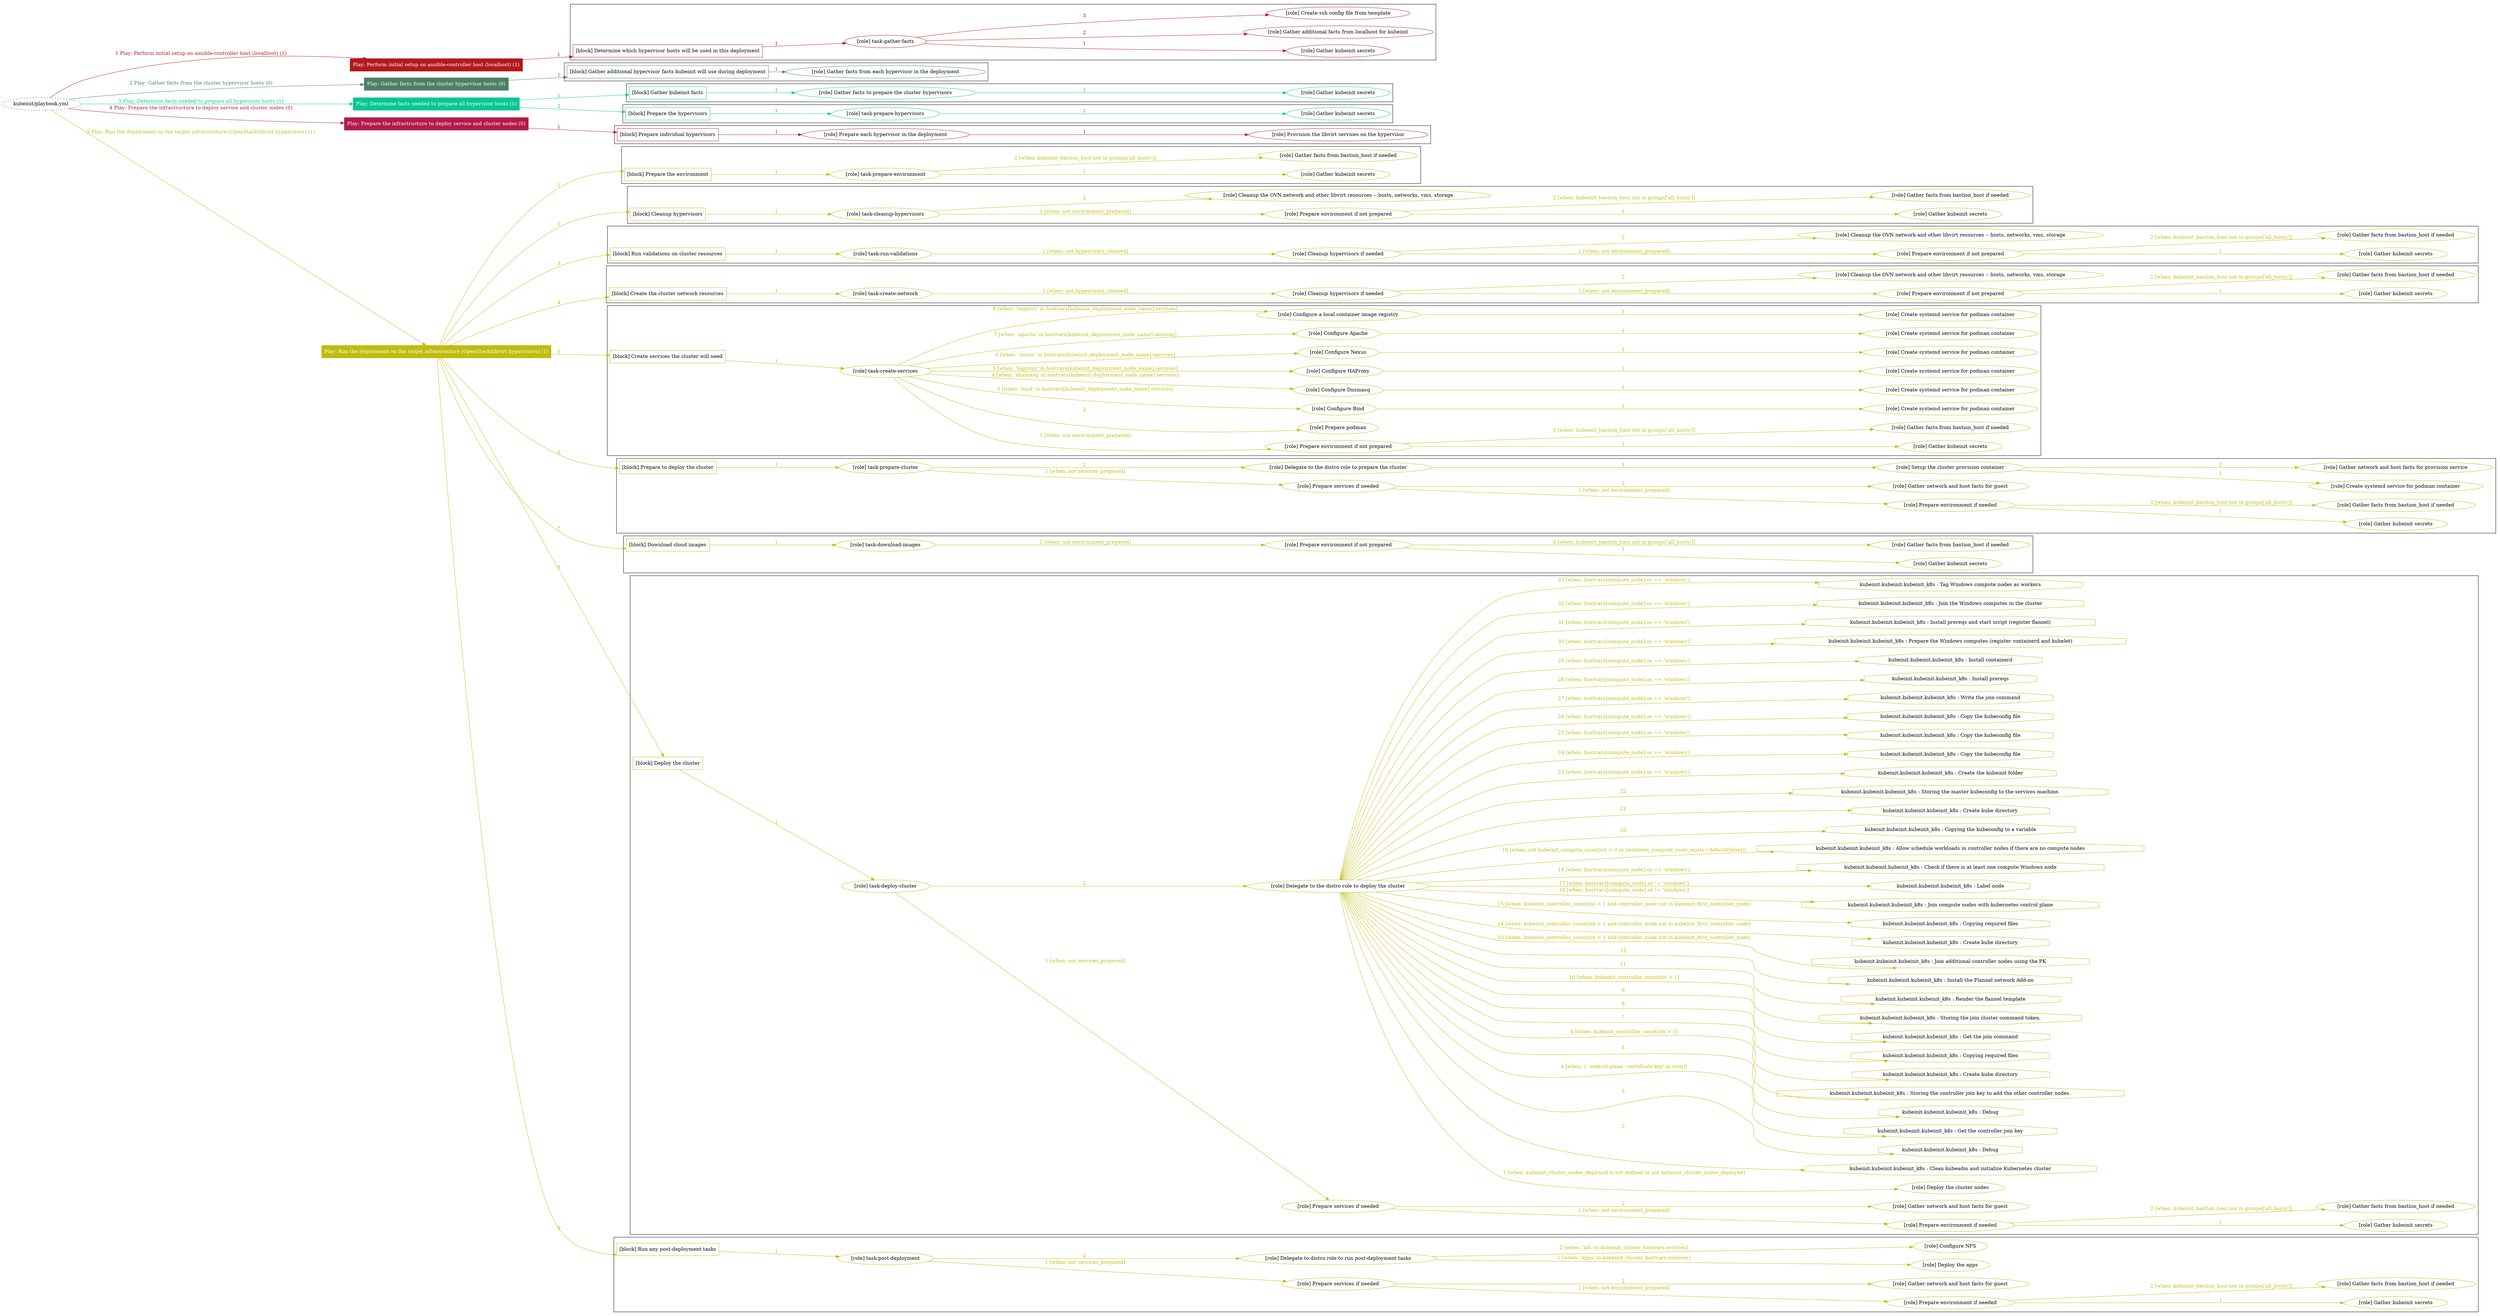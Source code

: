 digraph {
	graph [concentrate=true ordering=in rankdir=LR ratio=fill]
	edge [esep=5 sep=10]
	"kubeinit/playbook.yml" [URL="/home/runner/work/kubeinit/kubeinit/kubeinit/playbook.yml" id=playbook_e70f507c style=dotted]
	"kubeinit/playbook.yml" -> play_82a55208 [label="1 Play: Perform initial setup on ansible-controller host (localhost) (1)" color="#b4181a" fontcolor="#b4181a" id=edge_play_82a55208 labeltooltip="1 Play: Perform initial setup on ansible-controller host (localhost) (1)" tooltip="1 Play: Perform initial setup on ansible-controller host (localhost) (1)"]
	subgraph "Play: Perform initial setup on ansible-controller host (localhost) (1)" {
		play_82a55208 [label="Play: Perform initial setup on ansible-controller host (localhost) (1)" URL="/home/runner/work/kubeinit/kubeinit/kubeinit/playbook.yml" color="#b4181a" fontcolor="#ffffff" id=play_82a55208 shape=box style=filled tooltip=localhost]
		play_82a55208 -> block_6070e28f [label=1 color="#b4181a" fontcolor="#b4181a" id=edge_block_6070e28f labeltooltip=1 tooltip=1]
		subgraph cluster_block_6070e28f {
			block_6070e28f [label="[block] Determine which hypervisor hosts will be used in this deployment" URL="/home/runner/work/kubeinit/kubeinit/kubeinit/playbook.yml" color="#b4181a" id=block_6070e28f labeltooltip="Determine which hypervisor hosts will be used in this deployment" shape=box tooltip="Determine which hypervisor hosts will be used in this deployment"]
			block_6070e28f -> role_2202727a [label="1 " color="#b4181a" fontcolor="#b4181a" id=edge_role_2202727a labeltooltip="1 " tooltip="1 "]
			subgraph "task-gather-facts" {
				role_2202727a [label="[role] task-gather-facts" URL="/home/runner/work/kubeinit/kubeinit/kubeinit/playbook.yml" color="#b4181a" id=role_2202727a tooltip="task-gather-facts"]
				role_2202727a -> role_48b2e55e [label="1 " color="#b4181a" fontcolor="#b4181a" id=edge_role_48b2e55e labeltooltip="1 " tooltip="1 "]
				subgraph "Gather kubeinit secrets" {
					role_48b2e55e [label="[role] Gather kubeinit secrets" URL="/home/runner/.ansible/collections/ansible_collections/kubeinit/kubeinit/roles/kubeinit_prepare/tasks/build_hypervisors_group.yml" color="#b4181a" id=role_48b2e55e tooltip="Gather kubeinit secrets"]
				}
				role_2202727a -> role_a82ebf07 [label="2 " color="#b4181a" fontcolor="#b4181a" id=edge_role_a82ebf07 labeltooltip="2 " tooltip="2 "]
				subgraph "Gather additional facts from localhost for kubeinit" {
					role_a82ebf07 [label="[role] Gather additional facts from localhost for kubeinit" URL="/home/runner/.ansible/collections/ansible_collections/kubeinit/kubeinit/roles/kubeinit_prepare/tasks/build_hypervisors_group.yml" color="#b4181a" id=role_a82ebf07 tooltip="Gather additional facts from localhost for kubeinit"]
				}
				role_2202727a -> role_c729e621 [label="3 " color="#b4181a" fontcolor="#b4181a" id=edge_role_c729e621 labeltooltip="3 " tooltip="3 "]
				subgraph "Create ssh config file from template" {
					role_c729e621 [label="[role] Create ssh config file from template" URL="/home/runner/.ansible/collections/ansible_collections/kubeinit/kubeinit/roles/kubeinit_prepare/tasks/build_hypervisors_group.yml" color="#b4181a" id=role_c729e621 tooltip="Create ssh config file from template"]
				}
			}
		}
	}
	"kubeinit/playbook.yml" -> play_4e08ac80 [label="2 Play: Gather facts from the cluster hypervisor hosts (0)" color="#4c8062" fontcolor="#4c8062" id=edge_play_4e08ac80 labeltooltip="2 Play: Gather facts from the cluster hypervisor hosts (0)" tooltip="2 Play: Gather facts from the cluster hypervisor hosts (0)"]
	subgraph "Play: Gather facts from the cluster hypervisor hosts (0)" {
		play_4e08ac80 [label="Play: Gather facts from the cluster hypervisor hosts (0)" URL="/home/runner/work/kubeinit/kubeinit/kubeinit/playbook.yml" color="#4c8062" fontcolor="#ffffff" id=play_4e08ac80 shape=box style=filled tooltip="Play: Gather facts from the cluster hypervisor hosts (0)"]
		play_4e08ac80 -> block_bf486eaf [label=1 color="#4c8062" fontcolor="#4c8062" id=edge_block_bf486eaf labeltooltip=1 tooltip=1]
		subgraph cluster_block_bf486eaf {
			block_bf486eaf [label="[block] Gather additional hypervisor facts kubeinit will use during deployment" URL="/home/runner/work/kubeinit/kubeinit/kubeinit/playbook.yml" color="#4c8062" id=block_bf486eaf labeltooltip="Gather additional hypervisor facts kubeinit will use during deployment" shape=box tooltip="Gather additional hypervisor facts kubeinit will use during deployment"]
			block_bf486eaf -> role_f05c4b39 [label="1 " color="#4c8062" fontcolor="#4c8062" id=edge_role_f05c4b39 labeltooltip="1 " tooltip="1 "]
			subgraph "Gather facts from each hypervisor in the deployment" {
				role_f05c4b39 [label="[role] Gather facts from each hypervisor in the deployment" URL="/home/runner/work/kubeinit/kubeinit/kubeinit/playbook.yml" color="#4c8062" id=role_f05c4b39 tooltip="Gather facts from each hypervisor in the deployment"]
			}
		}
	}
	"kubeinit/playbook.yml" -> play_04ea01e1 [label="3 Play: Determine facts needed to prepare all hypervisor hosts (1)" color="#05c796" fontcolor="#05c796" id=edge_play_04ea01e1 labeltooltip="3 Play: Determine facts needed to prepare all hypervisor hosts (1)" tooltip="3 Play: Determine facts needed to prepare all hypervisor hosts (1)"]
	subgraph "Play: Determine facts needed to prepare all hypervisor hosts (1)" {
		play_04ea01e1 [label="Play: Determine facts needed to prepare all hypervisor hosts (1)" URL="/home/runner/work/kubeinit/kubeinit/kubeinit/playbook.yml" color="#05c796" fontcolor="#ffffff" id=play_04ea01e1 shape=box style=filled tooltip=localhost]
		play_04ea01e1 -> block_874db298 [label=1 color="#05c796" fontcolor="#05c796" id=edge_block_874db298 labeltooltip=1 tooltip=1]
		subgraph cluster_block_874db298 {
			block_874db298 [label="[block] Gather kubeinit facts" URL="/home/runner/work/kubeinit/kubeinit/kubeinit/playbook.yml" color="#05c796" id=block_874db298 labeltooltip="Gather kubeinit facts" shape=box tooltip="Gather kubeinit facts"]
			block_874db298 -> role_4e4560a9 [label="1 " color="#05c796" fontcolor="#05c796" id=edge_role_4e4560a9 labeltooltip="1 " tooltip="1 "]
			subgraph "Gather facts to prepare the cluster hypervisors" {
				role_4e4560a9 [label="[role] Gather facts to prepare the cluster hypervisors" URL="/home/runner/work/kubeinit/kubeinit/kubeinit/playbook.yml" color="#05c796" id=role_4e4560a9 tooltip="Gather facts to prepare the cluster hypervisors"]
				role_4e4560a9 -> role_f7e92d95 [label="1 " color="#05c796" fontcolor="#05c796" id=edge_role_f7e92d95 labeltooltip="1 " tooltip="1 "]
				subgraph "Gather kubeinit secrets" {
					role_f7e92d95 [label="[role] Gather kubeinit secrets" URL="/home/runner/.ansible/collections/ansible_collections/kubeinit/kubeinit/roles/kubeinit_prepare/tasks/gather_kubeinit_facts.yml" color="#05c796" id=role_f7e92d95 tooltip="Gather kubeinit secrets"]
				}
			}
		}
		play_04ea01e1 -> block_fc4251b6 [label=2 color="#05c796" fontcolor="#05c796" id=edge_block_fc4251b6 labeltooltip=2 tooltip=2]
		subgraph cluster_block_fc4251b6 {
			block_fc4251b6 [label="[block] Prepare the hypervisors" URL="/home/runner/work/kubeinit/kubeinit/kubeinit/playbook.yml" color="#05c796" id=block_fc4251b6 labeltooltip="Prepare the hypervisors" shape=box tooltip="Prepare the hypervisors"]
			block_fc4251b6 -> role_8a99b635 [label="1 " color="#05c796" fontcolor="#05c796" id=edge_role_8a99b635 labeltooltip="1 " tooltip="1 "]
			subgraph "task-prepare-hypervisors" {
				role_8a99b635 [label="[role] task-prepare-hypervisors" URL="/home/runner/work/kubeinit/kubeinit/kubeinit/playbook.yml" color="#05c796" id=role_8a99b635 tooltip="task-prepare-hypervisors"]
				role_8a99b635 -> role_f1f04517 [label="1 " color="#05c796" fontcolor="#05c796" id=edge_role_f1f04517 labeltooltip="1 " tooltip="1 "]
				subgraph "Gather kubeinit secrets" {
					role_f1f04517 [label="[role] Gather kubeinit secrets" URL="/home/runner/.ansible/collections/ansible_collections/kubeinit/kubeinit/roles/kubeinit_prepare/tasks/gather_kubeinit_facts.yml" color="#05c796" id=role_f1f04517 tooltip="Gather kubeinit secrets"]
				}
			}
		}
	}
	"kubeinit/playbook.yml" -> play_d036083f [label="4 Play: Prepare the infrastructure to deploy service and cluster nodes (0)" color="#b31947" fontcolor="#b31947" id=edge_play_d036083f labeltooltip="4 Play: Prepare the infrastructure to deploy service and cluster nodes (0)" tooltip="4 Play: Prepare the infrastructure to deploy service and cluster nodes (0)"]
	subgraph "Play: Prepare the infrastructure to deploy service and cluster nodes (0)" {
		play_d036083f [label="Play: Prepare the infrastructure to deploy service and cluster nodes (0)" URL="/home/runner/work/kubeinit/kubeinit/kubeinit/playbook.yml" color="#b31947" fontcolor="#ffffff" id=play_d036083f shape=box style=filled tooltip="Play: Prepare the infrastructure to deploy service and cluster nodes (0)"]
		play_d036083f -> block_92b97828 [label=1 color="#b31947" fontcolor="#b31947" id=edge_block_92b97828 labeltooltip=1 tooltip=1]
		subgraph cluster_block_92b97828 {
			block_92b97828 [label="[block] Prepare individual hypervisors" URL="/home/runner/work/kubeinit/kubeinit/kubeinit/playbook.yml" color="#b31947" id=block_92b97828 labeltooltip="Prepare individual hypervisors" shape=box tooltip="Prepare individual hypervisors"]
			block_92b97828 -> role_6e2f3e31 [label="1 " color="#b31947" fontcolor="#b31947" id=edge_role_6e2f3e31 labeltooltip="1 " tooltip="1 "]
			subgraph "Prepare each hypervisor in the deployment" {
				role_6e2f3e31 [label="[role] Prepare each hypervisor in the deployment" URL="/home/runner/work/kubeinit/kubeinit/kubeinit/playbook.yml" color="#b31947" id=role_6e2f3e31 tooltip="Prepare each hypervisor in the deployment"]
				role_6e2f3e31 -> role_043c4ce5 [label="1 " color="#b31947" fontcolor="#b31947" id=edge_role_043c4ce5 labeltooltip="1 " tooltip="1 "]
				subgraph "Provision the libvirt services on the hypervisor" {
					role_043c4ce5 [label="[role] Provision the libvirt services on the hypervisor" URL="/home/runner/.ansible/collections/ansible_collections/kubeinit/kubeinit/roles/kubeinit_prepare/tasks/prepare_hypervisor.yml" color="#b31947" id=role_043c4ce5 tooltip="Provision the libvirt services on the hypervisor"]
				}
			}
		}
	}
	"kubeinit/playbook.yml" -> play_eda7fc48 [label="5 Play: Run the deployment on the target infrastructure (OpenStack/libvirt hypervisors) (1)" color="#c1bb0b" fontcolor="#c1bb0b" id=edge_play_eda7fc48 labeltooltip="5 Play: Run the deployment on the target infrastructure (OpenStack/libvirt hypervisors) (1)" tooltip="5 Play: Run the deployment on the target infrastructure (OpenStack/libvirt hypervisors) (1)"]
	subgraph "Play: Run the deployment on the target infrastructure (OpenStack/libvirt hypervisors) (1)" {
		play_eda7fc48 [label="Play: Run the deployment on the target infrastructure (OpenStack/libvirt hypervisors) (1)" URL="/home/runner/work/kubeinit/kubeinit/kubeinit/playbook.yml" color="#c1bb0b" fontcolor="#ffffff" id=play_eda7fc48 shape=box style=filled tooltip=localhost]
		play_eda7fc48 -> block_73dedbcf [label=1 color="#c1bb0b" fontcolor="#c1bb0b" id=edge_block_73dedbcf labeltooltip=1 tooltip=1]
		subgraph cluster_block_73dedbcf {
			block_73dedbcf [label="[block] Prepare the environment" URL="/home/runner/work/kubeinit/kubeinit/kubeinit/playbook.yml" color="#c1bb0b" id=block_73dedbcf labeltooltip="Prepare the environment" shape=box tooltip="Prepare the environment"]
			block_73dedbcf -> role_7b559e19 [label="1 " color="#c1bb0b" fontcolor="#c1bb0b" id=edge_role_7b559e19 labeltooltip="1 " tooltip="1 "]
			subgraph "task-prepare-environment" {
				role_7b559e19 [label="[role] task-prepare-environment" URL="/home/runner/work/kubeinit/kubeinit/kubeinit/playbook.yml" color="#c1bb0b" id=role_7b559e19 tooltip="task-prepare-environment"]
				role_7b559e19 -> role_20e2638d [label="1 " color="#c1bb0b" fontcolor="#c1bb0b" id=edge_role_20e2638d labeltooltip="1 " tooltip="1 "]
				subgraph "Gather kubeinit secrets" {
					role_20e2638d [label="[role] Gather kubeinit secrets" URL="/home/runner/.ansible/collections/ansible_collections/kubeinit/kubeinit/roles/kubeinit_prepare/tasks/gather_kubeinit_facts.yml" color="#c1bb0b" id=role_20e2638d tooltip="Gather kubeinit secrets"]
				}
				role_7b559e19 -> role_c775df5e [label="2 [when: kubeinit_bastion_host not in groups['all_hosts']]" color="#c1bb0b" fontcolor="#c1bb0b" id=edge_role_c775df5e labeltooltip="2 [when: kubeinit_bastion_host not in groups['all_hosts']]" tooltip="2 [when: kubeinit_bastion_host not in groups['all_hosts']]"]
				subgraph "Gather facts from bastion_host if needed" {
					role_c775df5e [label="[role] Gather facts from bastion_host if needed" URL="/home/runner/.ansible/collections/ansible_collections/kubeinit/kubeinit/roles/kubeinit_prepare/tasks/main.yml" color="#c1bb0b" id=role_c775df5e tooltip="Gather facts from bastion_host if needed"]
				}
			}
		}
		play_eda7fc48 -> block_a972ccea [label=2 color="#c1bb0b" fontcolor="#c1bb0b" id=edge_block_a972ccea labeltooltip=2 tooltip=2]
		subgraph cluster_block_a972ccea {
			block_a972ccea [label="[block] Cleanup hypervisors" URL="/home/runner/work/kubeinit/kubeinit/kubeinit/playbook.yml" color="#c1bb0b" id=block_a972ccea labeltooltip="Cleanup hypervisors" shape=box tooltip="Cleanup hypervisors"]
			block_a972ccea -> role_49cc8e29 [label="1 " color="#c1bb0b" fontcolor="#c1bb0b" id=edge_role_49cc8e29 labeltooltip="1 " tooltip="1 "]
			subgraph "task-cleanup-hypervisors" {
				role_49cc8e29 [label="[role] task-cleanup-hypervisors" URL="/home/runner/work/kubeinit/kubeinit/kubeinit/playbook.yml" color="#c1bb0b" id=role_49cc8e29 tooltip="task-cleanup-hypervisors"]
				role_49cc8e29 -> role_a7e7de3b [label="1 [when: not environment_prepared]" color="#c1bb0b" fontcolor="#c1bb0b" id=edge_role_a7e7de3b labeltooltip="1 [when: not environment_prepared]" tooltip="1 [when: not environment_prepared]"]
				subgraph "Prepare environment if not prepared" {
					role_a7e7de3b [label="[role] Prepare environment if not prepared" URL="/home/runner/.ansible/collections/ansible_collections/kubeinit/kubeinit/roles/kubeinit_libvirt/tasks/cleanup_hypervisors.yml" color="#c1bb0b" id=role_a7e7de3b tooltip="Prepare environment if not prepared"]
					role_a7e7de3b -> role_78658eac [label="1 " color="#c1bb0b" fontcolor="#c1bb0b" id=edge_role_78658eac labeltooltip="1 " tooltip="1 "]
					subgraph "Gather kubeinit secrets" {
						role_78658eac [label="[role] Gather kubeinit secrets" URL="/home/runner/.ansible/collections/ansible_collections/kubeinit/kubeinit/roles/kubeinit_prepare/tasks/gather_kubeinit_facts.yml" color="#c1bb0b" id=role_78658eac tooltip="Gather kubeinit secrets"]
					}
					role_a7e7de3b -> role_923563f1 [label="2 [when: kubeinit_bastion_host not in groups['all_hosts']]" color="#c1bb0b" fontcolor="#c1bb0b" id=edge_role_923563f1 labeltooltip="2 [when: kubeinit_bastion_host not in groups['all_hosts']]" tooltip="2 [when: kubeinit_bastion_host not in groups['all_hosts']]"]
					subgraph "Gather facts from bastion_host if needed" {
						role_923563f1 [label="[role] Gather facts from bastion_host if needed" URL="/home/runner/.ansible/collections/ansible_collections/kubeinit/kubeinit/roles/kubeinit_prepare/tasks/main.yml" color="#c1bb0b" id=role_923563f1 tooltip="Gather facts from bastion_host if needed"]
					}
				}
				role_49cc8e29 -> role_8255d9a6 [label="2 " color="#c1bb0b" fontcolor="#c1bb0b" id=edge_role_8255d9a6 labeltooltip="2 " tooltip="2 "]
				subgraph "Cleanup the OVN network and other libvirt resources -- hosts, networks, vms, storage" {
					role_8255d9a6 [label="[role] Cleanup the OVN network and other libvirt resources -- hosts, networks, vms, storage" URL="/home/runner/.ansible/collections/ansible_collections/kubeinit/kubeinit/roles/kubeinit_libvirt/tasks/cleanup_hypervisors.yml" color="#c1bb0b" id=role_8255d9a6 tooltip="Cleanup the OVN network and other libvirt resources -- hosts, networks, vms, storage"]
				}
			}
		}
		play_eda7fc48 -> block_4cac79d4 [label=3 color="#c1bb0b" fontcolor="#c1bb0b" id=edge_block_4cac79d4 labeltooltip=3 tooltip=3]
		subgraph cluster_block_4cac79d4 {
			block_4cac79d4 [label="[block] Run validations on cluster resources" URL="/home/runner/work/kubeinit/kubeinit/kubeinit/playbook.yml" color="#c1bb0b" id=block_4cac79d4 labeltooltip="Run validations on cluster resources" shape=box tooltip="Run validations on cluster resources"]
			block_4cac79d4 -> role_10fcc8ba [label="1 " color="#c1bb0b" fontcolor="#c1bb0b" id=edge_role_10fcc8ba labeltooltip="1 " tooltip="1 "]
			subgraph "task-run-validations" {
				role_10fcc8ba [label="[role] task-run-validations" URL="/home/runner/work/kubeinit/kubeinit/kubeinit/playbook.yml" color="#c1bb0b" id=role_10fcc8ba tooltip="task-run-validations"]
				role_10fcc8ba -> role_e3541ac4 [label="1 [when: not hypervisors_cleaned]" color="#c1bb0b" fontcolor="#c1bb0b" id=edge_role_e3541ac4 labeltooltip="1 [when: not hypervisors_cleaned]" tooltip="1 [when: not hypervisors_cleaned]"]
				subgraph "Cleanup hypervisors if needed" {
					role_e3541ac4 [label="[role] Cleanup hypervisors if needed" URL="/home/runner/.ansible/collections/ansible_collections/kubeinit/kubeinit/roles/kubeinit_validations/tasks/main.yml" color="#c1bb0b" id=role_e3541ac4 tooltip="Cleanup hypervisors if needed"]
					role_e3541ac4 -> role_833be8ca [label="1 [when: not environment_prepared]" color="#c1bb0b" fontcolor="#c1bb0b" id=edge_role_833be8ca labeltooltip="1 [when: not environment_prepared]" tooltip="1 [when: not environment_prepared]"]
					subgraph "Prepare environment if not prepared" {
						role_833be8ca [label="[role] Prepare environment if not prepared" URL="/home/runner/.ansible/collections/ansible_collections/kubeinit/kubeinit/roles/kubeinit_libvirt/tasks/cleanup_hypervisors.yml" color="#c1bb0b" id=role_833be8ca tooltip="Prepare environment if not prepared"]
						role_833be8ca -> role_2c8d4b97 [label="1 " color="#c1bb0b" fontcolor="#c1bb0b" id=edge_role_2c8d4b97 labeltooltip="1 " tooltip="1 "]
						subgraph "Gather kubeinit secrets" {
							role_2c8d4b97 [label="[role] Gather kubeinit secrets" URL="/home/runner/.ansible/collections/ansible_collections/kubeinit/kubeinit/roles/kubeinit_prepare/tasks/gather_kubeinit_facts.yml" color="#c1bb0b" id=role_2c8d4b97 tooltip="Gather kubeinit secrets"]
						}
						role_833be8ca -> role_721fe8f4 [label="2 [when: kubeinit_bastion_host not in groups['all_hosts']]" color="#c1bb0b" fontcolor="#c1bb0b" id=edge_role_721fe8f4 labeltooltip="2 [when: kubeinit_bastion_host not in groups['all_hosts']]" tooltip="2 [when: kubeinit_bastion_host not in groups['all_hosts']]"]
						subgraph "Gather facts from bastion_host if needed" {
							role_721fe8f4 [label="[role] Gather facts from bastion_host if needed" URL="/home/runner/.ansible/collections/ansible_collections/kubeinit/kubeinit/roles/kubeinit_prepare/tasks/main.yml" color="#c1bb0b" id=role_721fe8f4 tooltip="Gather facts from bastion_host if needed"]
						}
					}
					role_e3541ac4 -> role_aa041589 [label="2 " color="#c1bb0b" fontcolor="#c1bb0b" id=edge_role_aa041589 labeltooltip="2 " tooltip="2 "]
					subgraph "Cleanup the OVN network and other libvirt resources -- hosts, networks, vms, storage" {
						role_aa041589 [label="[role] Cleanup the OVN network and other libvirt resources -- hosts, networks, vms, storage" URL="/home/runner/.ansible/collections/ansible_collections/kubeinit/kubeinit/roles/kubeinit_libvirt/tasks/cleanup_hypervisors.yml" color="#c1bb0b" id=role_aa041589 tooltip="Cleanup the OVN network and other libvirt resources -- hosts, networks, vms, storage"]
					}
				}
			}
		}
		play_eda7fc48 -> block_76dced9e [label=4 color="#c1bb0b" fontcolor="#c1bb0b" id=edge_block_76dced9e labeltooltip=4 tooltip=4]
		subgraph cluster_block_76dced9e {
			block_76dced9e [label="[block] Create the cluster network resources" URL="/home/runner/work/kubeinit/kubeinit/kubeinit/playbook.yml" color="#c1bb0b" id=block_76dced9e labeltooltip="Create the cluster network resources" shape=box tooltip="Create the cluster network resources"]
			block_76dced9e -> role_578dfa44 [label="1 " color="#c1bb0b" fontcolor="#c1bb0b" id=edge_role_578dfa44 labeltooltip="1 " tooltip="1 "]
			subgraph "task-create-network" {
				role_578dfa44 [label="[role] task-create-network" URL="/home/runner/work/kubeinit/kubeinit/kubeinit/playbook.yml" color="#c1bb0b" id=role_578dfa44 tooltip="task-create-network"]
				role_578dfa44 -> role_3bf2d0b3 [label="1 [when: not hypervisors_cleaned]" color="#c1bb0b" fontcolor="#c1bb0b" id=edge_role_3bf2d0b3 labeltooltip="1 [when: not hypervisors_cleaned]" tooltip="1 [when: not hypervisors_cleaned]"]
				subgraph "Cleanup hypervisors if needed" {
					role_3bf2d0b3 [label="[role] Cleanup hypervisors if needed" URL="/home/runner/.ansible/collections/ansible_collections/kubeinit/kubeinit/roles/kubeinit_libvirt/tasks/create_network.yml" color="#c1bb0b" id=role_3bf2d0b3 tooltip="Cleanup hypervisors if needed"]
					role_3bf2d0b3 -> role_f5b359d0 [label="1 [when: not environment_prepared]" color="#c1bb0b" fontcolor="#c1bb0b" id=edge_role_f5b359d0 labeltooltip="1 [when: not environment_prepared]" tooltip="1 [when: not environment_prepared]"]
					subgraph "Prepare environment if not prepared" {
						role_f5b359d0 [label="[role] Prepare environment if not prepared" URL="/home/runner/.ansible/collections/ansible_collections/kubeinit/kubeinit/roles/kubeinit_libvirt/tasks/cleanup_hypervisors.yml" color="#c1bb0b" id=role_f5b359d0 tooltip="Prepare environment if not prepared"]
						role_f5b359d0 -> role_5522f5b8 [label="1 " color="#c1bb0b" fontcolor="#c1bb0b" id=edge_role_5522f5b8 labeltooltip="1 " tooltip="1 "]
						subgraph "Gather kubeinit secrets" {
							role_5522f5b8 [label="[role] Gather kubeinit secrets" URL="/home/runner/.ansible/collections/ansible_collections/kubeinit/kubeinit/roles/kubeinit_prepare/tasks/gather_kubeinit_facts.yml" color="#c1bb0b" id=role_5522f5b8 tooltip="Gather kubeinit secrets"]
						}
						role_f5b359d0 -> role_a178d9d4 [label="2 [when: kubeinit_bastion_host not in groups['all_hosts']]" color="#c1bb0b" fontcolor="#c1bb0b" id=edge_role_a178d9d4 labeltooltip="2 [when: kubeinit_bastion_host not in groups['all_hosts']]" tooltip="2 [when: kubeinit_bastion_host not in groups['all_hosts']]"]
						subgraph "Gather facts from bastion_host if needed" {
							role_a178d9d4 [label="[role] Gather facts from bastion_host if needed" URL="/home/runner/.ansible/collections/ansible_collections/kubeinit/kubeinit/roles/kubeinit_prepare/tasks/main.yml" color="#c1bb0b" id=role_a178d9d4 tooltip="Gather facts from bastion_host if needed"]
						}
					}
					role_3bf2d0b3 -> role_de5f9a3a [label="2 " color="#c1bb0b" fontcolor="#c1bb0b" id=edge_role_de5f9a3a labeltooltip="2 " tooltip="2 "]
					subgraph "Cleanup the OVN network and other libvirt resources -- hosts, networks, vms, storage" {
						role_de5f9a3a [label="[role] Cleanup the OVN network and other libvirt resources -- hosts, networks, vms, storage" URL="/home/runner/.ansible/collections/ansible_collections/kubeinit/kubeinit/roles/kubeinit_libvirt/tasks/cleanup_hypervisors.yml" color="#c1bb0b" id=role_de5f9a3a tooltip="Cleanup the OVN network and other libvirt resources -- hosts, networks, vms, storage"]
					}
				}
			}
		}
		play_eda7fc48 -> block_2289aaf9 [label=5 color="#c1bb0b" fontcolor="#c1bb0b" id=edge_block_2289aaf9 labeltooltip=5 tooltip=5]
		subgraph cluster_block_2289aaf9 {
			block_2289aaf9 [label="[block] Create services the cluster will need" URL="/home/runner/work/kubeinit/kubeinit/kubeinit/playbook.yml" color="#c1bb0b" id=block_2289aaf9 labeltooltip="Create services the cluster will need" shape=box tooltip="Create services the cluster will need"]
			block_2289aaf9 -> role_0dc4fe1b [label="1 " color="#c1bb0b" fontcolor="#c1bb0b" id=edge_role_0dc4fe1b labeltooltip="1 " tooltip="1 "]
			subgraph "task-create-services" {
				role_0dc4fe1b [label="[role] task-create-services" URL="/home/runner/work/kubeinit/kubeinit/kubeinit/playbook.yml" color="#c1bb0b" id=role_0dc4fe1b tooltip="task-create-services"]
				role_0dc4fe1b -> role_2d55d070 [label="1 [when: not environment_prepared]" color="#c1bb0b" fontcolor="#c1bb0b" id=edge_role_2d55d070 labeltooltip="1 [when: not environment_prepared]" tooltip="1 [when: not environment_prepared]"]
				subgraph "Prepare environment if not prepared" {
					role_2d55d070 [label="[role] Prepare environment if not prepared" URL="/home/runner/.ansible/collections/ansible_collections/kubeinit/kubeinit/roles/kubeinit_services/tasks/main.yml" color="#c1bb0b" id=role_2d55d070 tooltip="Prepare environment if not prepared"]
					role_2d55d070 -> role_35db0f92 [label="1 " color="#c1bb0b" fontcolor="#c1bb0b" id=edge_role_35db0f92 labeltooltip="1 " tooltip="1 "]
					subgraph "Gather kubeinit secrets" {
						role_35db0f92 [label="[role] Gather kubeinit secrets" URL="/home/runner/.ansible/collections/ansible_collections/kubeinit/kubeinit/roles/kubeinit_prepare/tasks/gather_kubeinit_facts.yml" color="#c1bb0b" id=role_35db0f92 tooltip="Gather kubeinit secrets"]
					}
					role_2d55d070 -> role_d03ccd90 [label="2 [when: kubeinit_bastion_host not in groups['all_hosts']]" color="#c1bb0b" fontcolor="#c1bb0b" id=edge_role_d03ccd90 labeltooltip="2 [when: kubeinit_bastion_host not in groups['all_hosts']]" tooltip="2 [when: kubeinit_bastion_host not in groups['all_hosts']]"]
					subgraph "Gather facts from bastion_host if needed" {
						role_d03ccd90 [label="[role] Gather facts from bastion_host if needed" URL="/home/runner/.ansible/collections/ansible_collections/kubeinit/kubeinit/roles/kubeinit_prepare/tasks/main.yml" color="#c1bb0b" id=role_d03ccd90 tooltip="Gather facts from bastion_host if needed"]
					}
				}
				role_0dc4fe1b -> role_13c4e925 [label="2 " color="#c1bb0b" fontcolor="#c1bb0b" id=edge_role_13c4e925 labeltooltip="2 " tooltip="2 "]
				subgraph "Prepare podman" {
					role_13c4e925 [label="[role] Prepare podman" URL="/home/runner/.ansible/collections/ansible_collections/kubeinit/kubeinit/roles/kubeinit_services/tasks/00_create_service_pod.yml" color="#c1bb0b" id=role_13c4e925 tooltip="Prepare podman"]
				}
				role_0dc4fe1b -> role_971c23d5 [label="3 [when: 'bind' in hostvars[kubeinit_deployment_node_name].services]" color="#c1bb0b" fontcolor="#c1bb0b" id=edge_role_971c23d5 labeltooltip="3 [when: 'bind' in hostvars[kubeinit_deployment_node_name].services]" tooltip="3 [when: 'bind' in hostvars[kubeinit_deployment_node_name].services]"]
				subgraph "Configure Bind" {
					role_971c23d5 [label="[role] Configure Bind" URL="/home/runner/.ansible/collections/ansible_collections/kubeinit/kubeinit/roles/kubeinit_services/tasks/start_services_containers.yml" color="#c1bb0b" id=role_971c23d5 tooltip="Configure Bind"]
					role_971c23d5 -> role_4abd3cb5 [label="1 " color="#c1bb0b" fontcolor="#c1bb0b" id=edge_role_4abd3cb5 labeltooltip="1 " tooltip="1 "]
					subgraph "Create systemd service for podman container" {
						role_4abd3cb5 [label="[role] Create systemd service for podman container" URL="/home/runner/.ansible/collections/ansible_collections/kubeinit/kubeinit/roles/kubeinit_bind/tasks/main.yml" color="#c1bb0b" id=role_4abd3cb5 tooltip="Create systemd service for podman container"]
					}
				}
				role_0dc4fe1b -> role_539bfc7a [label="4 [when: 'dnsmasq' in hostvars[kubeinit_deployment_node_name].services]" color="#c1bb0b" fontcolor="#c1bb0b" id=edge_role_539bfc7a labeltooltip="4 [when: 'dnsmasq' in hostvars[kubeinit_deployment_node_name].services]" tooltip="4 [when: 'dnsmasq' in hostvars[kubeinit_deployment_node_name].services]"]
				subgraph "Configure Dnsmasq" {
					role_539bfc7a [label="[role] Configure Dnsmasq" URL="/home/runner/.ansible/collections/ansible_collections/kubeinit/kubeinit/roles/kubeinit_services/tasks/start_services_containers.yml" color="#c1bb0b" id=role_539bfc7a tooltip="Configure Dnsmasq"]
					role_539bfc7a -> role_91bd2683 [label="1 " color="#c1bb0b" fontcolor="#c1bb0b" id=edge_role_91bd2683 labeltooltip="1 " tooltip="1 "]
					subgraph "Create systemd service for podman container" {
						role_91bd2683 [label="[role] Create systemd service for podman container" URL="/home/runner/.ansible/collections/ansible_collections/kubeinit/kubeinit/roles/kubeinit_dnsmasq/tasks/main.yml" color="#c1bb0b" id=role_91bd2683 tooltip="Create systemd service for podman container"]
					}
				}
				role_0dc4fe1b -> role_2d1c6d1e [label="5 [when: 'haproxy' in hostvars[kubeinit_deployment_node_name].services]" color="#c1bb0b" fontcolor="#c1bb0b" id=edge_role_2d1c6d1e labeltooltip="5 [when: 'haproxy' in hostvars[kubeinit_deployment_node_name].services]" tooltip="5 [when: 'haproxy' in hostvars[kubeinit_deployment_node_name].services]"]
				subgraph "Configure HAProxy" {
					role_2d1c6d1e [label="[role] Configure HAProxy" URL="/home/runner/.ansible/collections/ansible_collections/kubeinit/kubeinit/roles/kubeinit_services/tasks/start_services_containers.yml" color="#c1bb0b" id=role_2d1c6d1e tooltip="Configure HAProxy"]
					role_2d1c6d1e -> role_3acc5618 [label="1 " color="#c1bb0b" fontcolor="#c1bb0b" id=edge_role_3acc5618 labeltooltip="1 " tooltip="1 "]
					subgraph "Create systemd service for podman container" {
						role_3acc5618 [label="[role] Create systemd service for podman container" URL="/home/runner/.ansible/collections/ansible_collections/kubeinit/kubeinit/roles/kubeinit_haproxy/tasks/main.yml" color="#c1bb0b" id=role_3acc5618 tooltip="Create systemd service for podman container"]
					}
				}
				role_0dc4fe1b -> role_b28904bc [label="6 [when: 'nexus' in hostvars[kubeinit_deployment_node_name].services]" color="#c1bb0b" fontcolor="#c1bb0b" id=edge_role_b28904bc labeltooltip="6 [when: 'nexus' in hostvars[kubeinit_deployment_node_name].services]" tooltip="6 [when: 'nexus' in hostvars[kubeinit_deployment_node_name].services]"]
				subgraph "Configure Nexus" {
					role_b28904bc [label="[role] Configure Nexus" URL="/home/runner/.ansible/collections/ansible_collections/kubeinit/kubeinit/roles/kubeinit_services/tasks/start_services_containers.yml" color="#c1bb0b" id=role_b28904bc tooltip="Configure Nexus"]
					role_b28904bc -> role_2f71d5f8 [label="1 " color="#c1bb0b" fontcolor="#c1bb0b" id=edge_role_2f71d5f8 labeltooltip="1 " tooltip="1 "]
					subgraph "Create systemd service for podman container" {
						role_2f71d5f8 [label="[role] Create systemd service for podman container" URL="/home/runner/.ansible/collections/ansible_collections/kubeinit/kubeinit/roles/kubeinit_nexus/tasks/main.yml" color="#c1bb0b" id=role_2f71d5f8 tooltip="Create systemd service for podman container"]
					}
				}
				role_0dc4fe1b -> role_9888d6de [label="7 [when: 'apache' in hostvars[kubeinit_deployment_node_name].services]" color="#c1bb0b" fontcolor="#c1bb0b" id=edge_role_9888d6de labeltooltip="7 [when: 'apache' in hostvars[kubeinit_deployment_node_name].services]" tooltip="7 [when: 'apache' in hostvars[kubeinit_deployment_node_name].services]"]
				subgraph "Configure Apache" {
					role_9888d6de [label="[role] Configure Apache" URL="/home/runner/.ansible/collections/ansible_collections/kubeinit/kubeinit/roles/kubeinit_services/tasks/start_services_containers.yml" color="#c1bb0b" id=role_9888d6de tooltip="Configure Apache"]
					role_9888d6de -> role_c6c41bb1 [label="1 " color="#c1bb0b" fontcolor="#c1bb0b" id=edge_role_c6c41bb1 labeltooltip="1 " tooltip="1 "]
					subgraph "Create systemd service for podman container" {
						role_c6c41bb1 [label="[role] Create systemd service for podman container" URL="/home/runner/.ansible/collections/ansible_collections/kubeinit/kubeinit/roles/kubeinit_apache/tasks/main.yml" color="#c1bb0b" id=role_c6c41bb1 tooltip="Create systemd service for podman container"]
					}
				}
				role_0dc4fe1b -> role_bd6fc80d [label="8 [when: 'registry' in hostvars[kubeinit_deployment_node_name].services]" color="#c1bb0b" fontcolor="#c1bb0b" id=edge_role_bd6fc80d labeltooltip="8 [when: 'registry' in hostvars[kubeinit_deployment_node_name].services]" tooltip="8 [when: 'registry' in hostvars[kubeinit_deployment_node_name].services]"]
				subgraph "Configure a local container image registry" {
					role_bd6fc80d [label="[role] Configure a local container image registry" URL="/home/runner/.ansible/collections/ansible_collections/kubeinit/kubeinit/roles/kubeinit_services/tasks/start_services_containers.yml" color="#c1bb0b" id=role_bd6fc80d tooltip="Configure a local container image registry"]
					role_bd6fc80d -> role_f35fe94a [label="1 " color="#c1bb0b" fontcolor="#c1bb0b" id=edge_role_f35fe94a labeltooltip="1 " tooltip="1 "]
					subgraph "Create systemd service for podman container" {
						role_f35fe94a [label="[role] Create systemd service for podman container" URL="/home/runner/.ansible/collections/ansible_collections/kubeinit/kubeinit/roles/kubeinit_registry/tasks/main.yml" color="#c1bb0b" id=role_f35fe94a tooltip="Create systemd service for podman container"]
					}
				}
			}
		}
		play_eda7fc48 -> block_699a20b5 [label=6 color="#c1bb0b" fontcolor="#c1bb0b" id=edge_block_699a20b5 labeltooltip=6 tooltip=6]
		subgraph cluster_block_699a20b5 {
			block_699a20b5 [label="[block] Prepare to deploy the cluster" URL="/home/runner/work/kubeinit/kubeinit/kubeinit/playbook.yml" color="#c1bb0b" id=block_699a20b5 labeltooltip="Prepare to deploy the cluster" shape=box tooltip="Prepare to deploy the cluster"]
			block_699a20b5 -> role_bc607393 [label="1 " color="#c1bb0b" fontcolor="#c1bb0b" id=edge_role_bc607393 labeltooltip="1 " tooltip="1 "]
			subgraph "task-prepare-cluster" {
				role_bc607393 [label="[role] task-prepare-cluster" URL="/home/runner/work/kubeinit/kubeinit/kubeinit/playbook.yml" color="#c1bb0b" id=role_bc607393 tooltip="task-prepare-cluster"]
				role_bc607393 -> role_77ddb429 [label="1 [when: not services_prepared]" color="#c1bb0b" fontcolor="#c1bb0b" id=edge_role_77ddb429 labeltooltip="1 [when: not services_prepared]" tooltip="1 [when: not services_prepared]"]
				subgraph "Prepare services if needed" {
					role_77ddb429 [label="[role] Prepare services if needed" URL="/home/runner/.ansible/collections/ansible_collections/kubeinit/kubeinit/roles/kubeinit_prepare/tasks/prepare_cluster.yml" color="#c1bb0b" id=role_77ddb429 tooltip="Prepare services if needed"]
					role_77ddb429 -> role_d51481c9 [label="1 [when: not environment_prepared]" color="#c1bb0b" fontcolor="#c1bb0b" id=edge_role_d51481c9 labeltooltip="1 [when: not environment_prepared]" tooltip="1 [when: not environment_prepared]"]
					subgraph "Prepare environment if needed" {
						role_d51481c9 [label="[role] Prepare environment if needed" URL="/home/runner/.ansible/collections/ansible_collections/kubeinit/kubeinit/roles/kubeinit_services/tasks/prepare_services.yml" color="#c1bb0b" id=role_d51481c9 tooltip="Prepare environment if needed"]
						role_d51481c9 -> role_14ee9288 [label="1 " color="#c1bb0b" fontcolor="#c1bb0b" id=edge_role_14ee9288 labeltooltip="1 " tooltip="1 "]
						subgraph "Gather kubeinit secrets" {
							role_14ee9288 [label="[role] Gather kubeinit secrets" URL="/home/runner/.ansible/collections/ansible_collections/kubeinit/kubeinit/roles/kubeinit_prepare/tasks/gather_kubeinit_facts.yml" color="#c1bb0b" id=role_14ee9288 tooltip="Gather kubeinit secrets"]
						}
						role_d51481c9 -> role_c37a91e6 [label="2 [when: kubeinit_bastion_host not in groups['all_hosts']]" color="#c1bb0b" fontcolor="#c1bb0b" id=edge_role_c37a91e6 labeltooltip="2 [when: kubeinit_bastion_host not in groups['all_hosts']]" tooltip="2 [when: kubeinit_bastion_host not in groups['all_hosts']]"]
						subgraph "Gather facts from bastion_host if needed" {
							role_c37a91e6 [label="[role] Gather facts from bastion_host if needed" URL="/home/runner/.ansible/collections/ansible_collections/kubeinit/kubeinit/roles/kubeinit_prepare/tasks/main.yml" color="#c1bb0b" id=role_c37a91e6 tooltip="Gather facts from bastion_host if needed"]
						}
					}
					role_77ddb429 -> role_609e9237 [label="2 " color="#c1bb0b" fontcolor="#c1bb0b" id=edge_role_609e9237 labeltooltip="2 " tooltip="2 "]
					subgraph "Gather network and host facts for guest" {
						role_609e9237 [label="[role] Gather network and host facts for guest" URL="/home/runner/.ansible/collections/ansible_collections/kubeinit/kubeinit/roles/kubeinit_services/tasks/prepare_services.yml" color="#c1bb0b" id=role_609e9237 tooltip="Gather network and host facts for guest"]
					}
				}
				role_bc607393 -> role_c569249d [label="2 " color="#c1bb0b" fontcolor="#c1bb0b" id=edge_role_c569249d labeltooltip="2 " tooltip="2 "]
				subgraph "Delegate to the distro role to prepare the cluster" {
					role_c569249d [label="[role] Delegate to the distro role to prepare the cluster" URL="/home/runner/.ansible/collections/ansible_collections/kubeinit/kubeinit/roles/kubeinit_prepare/tasks/prepare_cluster.yml" color="#c1bb0b" id=role_c569249d tooltip="Delegate to the distro role to prepare the cluster"]
					role_c569249d -> role_df332f4b [label="1 " color="#c1bb0b" fontcolor="#c1bb0b" id=edge_role_df332f4b labeltooltip="1 " tooltip="1 "]
					subgraph "Setup the cluster provision container" {
						role_df332f4b [label="[role] Setup the cluster provision container" URL="/home/runner/.ansible/collections/ansible_collections/kubeinit/kubeinit/roles/kubeinit_k8s/tasks/prepare_cluster.yml" color="#c1bb0b" id=role_df332f4b tooltip="Setup the cluster provision container"]
						role_df332f4b -> role_a8563f67 [label="1 " color="#c1bb0b" fontcolor="#c1bb0b" id=edge_role_a8563f67 labeltooltip="1 " tooltip="1 "]
						subgraph "Create systemd service for podman container" {
							role_a8563f67 [label="[role] Create systemd service for podman container" URL="/home/runner/.ansible/collections/ansible_collections/kubeinit/kubeinit/roles/kubeinit_services/tasks/create_provision_container.yml" color="#c1bb0b" id=role_a8563f67 tooltip="Create systemd service for podman container"]
						}
						role_df332f4b -> role_a3240e9d [label="2 " color="#c1bb0b" fontcolor="#c1bb0b" id=edge_role_a3240e9d labeltooltip="2 " tooltip="2 "]
						subgraph "Gather network and host facts for provision service" {
							role_a3240e9d [label="[role] Gather network and host facts for provision service" URL="/home/runner/.ansible/collections/ansible_collections/kubeinit/kubeinit/roles/kubeinit_services/tasks/create_provision_container.yml" color="#c1bb0b" id=role_a3240e9d tooltip="Gather network and host facts for provision service"]
						}
					}
				}
			}
		}
		play_eda7fc48 -> block_49294a0a [label=7 color="#c1bb0b" fontcolor="#c1bb0b" id=edge_block_49294a0a labeltooltip=7 tooltip=7]
		subgraph cluster_block_49294a0a {
			block_49294a0a [label="[block] Download cloud images" URL="/home/runner/work/kubeinit/kubeinit/kubeinit/playbook.yml" color="#c1bb0b" id=block_49294a0a labeltooltip="Download cloud images" shape=box tooltip="Download cloud images"]
			block_49294a0a -> role_85a83d43 [label="1 " color="#c1bb0b" fontcolor="#c1bb0b" id=edge_role_85a83d43 labeltooltip="1 " tooltip="1 "]
			subgraph "task-download-images" {
				role_85a83d43 [label="[role] task-download-images" URL="/home/runner/work/kubeinit/kubeinit/kubeinit/playbook.yml" color="#c1bb0b" id=role_85a83d43 tooltip="task-download-images"]
				role_85a83d43 -> role_35ca4e71 [label="1 [when: not environment_prepared]" color="#c1bb0b" fontcolor="#c1bb0b" id=edge_role_35ca4e71 labeltooltip="1 [when: not environment_prepared]" tooltip="1 [when: not environment_prepared]"]
				subgraph "Prepare environment if not prepared" {
					role_35ca4e71 [label="[role] Prepare environment if not prepared" URL="/home/runner/.ansible/collections/ansible_collections/kubeinit/kubeinit/roles/kubeinit_libvirt/tasks/download_cloud_images.yml" color="#c1bb0b" id=role_35ca4e71 tooltip="Prepare environment if not prepared"]
					role_35ca4e71 -> role_80e29c64 [label="1 " color="#c1bb0b" fontcolor="#c1bb0b" id=edge_role_80e29c64 labeltooltip="1 " tooltip="1 "]
					subgraph "Gather kubeinit secrets" {
						role_80e29c64 [label="[role] Gather kubeinit secrets" URL="/home/runner/.ansible/collections/ansible_collections/kubeinit/kubeinit/roles/kubeinit_prepare/tasks/gather_kubeinit_facts.yml" color="#c1bb0b" id=role_80e29c64 tooltip="Gather kubeinit secrets"]
					}
					role_35ca4e71 -> role_9285884b [label="2 [when: kubeinit_bastion_host not in groups['all_hosts']]" color="#c1bb0b" fontcolor="#c1bb0b" id=edge_role_9285884b labeltooltip="2 [when: kubeinit_bastion_host not in groups['all_hosts']]" tooltip="2 [when: kubeinit_bastion_host not in groups['all_hosts']]"]
					subgraph "Gather facts from bastion_host if needed" {
						role_9285884b [label="[role] Gather facts from bastion_host if needed" URL="/home/runner/.ansible/collections/ansible_collections/kubeinit/kubeinit/roles/kubeinit_prepare/tasks/main.yml" color="#c1bb0b" id=role_9285884b tooltip="Gather facts from bastion_host if needed"]
					}
				}
			}
		}
		play_eda7fc48 -> block_f7e48410 [label=8 color="#c1bb0b" fontcolor="#c1bb0b" id=edge_block_f7e48410 labeltooltip=8 tooltip=8]
		subgraph cluster_block_f7e48410 {
			block_f7e48410 [label="[block] Deploy the cluster" URL="/home/runner/work/kubeinit/kubeinit/kubeinit/playbook.yml" color="#c1bb0b" id=block_f7e48410 labeltooltip="Deploy the cluster" shape=box tooltip="Deploy the cluster"]
			block_f7e48410 -> role_48e577b0 [label="1 " color="#c1bb0b" fontcolor="#c1bb0b" id=edge_role_48e577b0 labeltooltip="1 " tooltip="1 "]
			subgraph "task-deploy-cluster" {
				role_48e577b0 [label="[role] task-deploy-cluster" URL="/home/runner/work/kubeinit/kubeinit/kubeinit/playbook.yml" color="#c1bb0b" id=role_48e577b0 tooltip="task-deploy-cluster"]
				role_48e577b0 -> role_d0fba370 [label="1 [when: not services_prepared]" color="#c1bb0b" fontcolor="#c1bb0b" id=edge_role_d0fba370 labeltooltip="1 [when: not services_prepared]" tooltip="1 [when: not services_prepared]"]
				subgraph "Prepare services if needed" {
					role_d0fba370 [label="[role] Prepare services if needed" URL="/home/runner/.ansible/collections/ansible_collections/kubeinit/kubeinit/roles/kubeinit_prepare/tasks/deploy_cluster.yml" color="#c1bb0b" id=role_d0fba370 tooltip="Prepare services if needed"]
					role_d0fba370 -> role_94889361 [label="1 [when: not environment_prepared]" color="#c1bb0b" fontcolor="#c1bb0b" id=edge_role_94889361 labeltooltip="1 [when: not environment_prepared]" tooltip="1 [when: not environment_prepared]"]
					subgraph "Prepare environment if needed" {
						role_94889361 [label="[role] Prepare environment if needed" URL="/home/runner/.ansible/collections/ansible_collections/kubeinit/kubeinit/roles/kubeinit_services/tasks/prepare_services.yml" color="#c1bb0b" id=role_94889361 tooltip="Prepare environment if needed"]
						role_94889361 -> role_95c603bc [label="1 " color="#c1bb0b" fontcolor="#c1bb0b" id=edge_role_95c603bc labeltooltip="1 " tooltip="1 "]
						subgraph "Gather kubeinit secrets" {
							role_95c603bc [label="[role] Gather kubeinit secrets" URL="/home/runner/.ansible/collections/ansible_collections/kubeinit/kubeinit/roles/kubeinit_prepare/tasks/gather_kubeinit_facts.yml" color="#c1bb0b" id=role_95c603bc tooltip="Gather kubeinit secrets"]
						}
						role_94889361 -> role_a721b087 [label="2 [when: kubeinit_bastion_host not in groups['all_hosts']]" color="#c1bb0b" fontcolor="#c1bb0b" id=edge_role_a721b087 labeltooltip="2 [when: kubeinit_bastion_host not in groups['all_hosts']]" tooltip="2 [when: kubeinit_bastion_host not in groups['all_hosts']]"]
						subgraph "Gather facts from bastion_host if needed" {
							role_a721b087 [label="[role] Gather facts from bastion_host if needed" URL="/home/runner/.ansible/collections/ansible_collections/kubeinit/kubeinit/roles/kubeinit_prepare/tasks/main.yml" color="#c1bb0b" id=role_a721b087 tooltip="Gather facts from bastion_host if needed"]
						}
					}
					role_d0fba370 -> role_da0f9876 [label="2 " color="#c1bb0b" fontcolor="#c1bb0b" id=edge_role_da0f9876 labeltooltip="2 " tooltip="2 "]
					subgraph "Gather network and host facts for guest" {
						role_da0f9876 [label="[role] Gather network and host facts for guest" URL="/home/runner/.ansible/collections/ansible_collections/kubeinit/kubeinit/roles/kubeinit_services/tasks/prepare_services.yml" color="#c1bb0b" id=role_da0f9876 tooltip="Gather network and host facts for guest"]
					}
				}
				role_48e577b0 -> role_4499efba [label="2 " color="#c1bb0b" fontcolor="#c1bb0b" id=edge_role_4499efba labeltooltip="2 " tooltip="2 "]
				subgraph "Delegate to the distro role to deploy the cluster" {
					role_4499efba [label="[role] Delegate to the distro role to deploy the cluster" URL="/home/runner/.ansible/collections/ansible_collections/kubeinit/kubeinit/roles/kubeinit_prepare/tasks/deploy_cluster.yml" color="#c1bb0b" id=role_4499efba tooltip="Delegate to the distro role to deploy the cluster"]
					role_4499efba -> role_492e6774 [label="1 [when: kubeinit_cluster_nodes_deployed is not defined or not kubeinit_cluster_nodes_deployed]" color="#c1bb0b" fontcolor="#c1bb0b" id=edge_role_492e6774 labeltooltip="1 [when: kubeinit_cluster_nodes_deployed is not defined or not kubeinit_cluster_nodes_deployed]" tooltip="1 [when: kubeinit_cluster_nodes_deployed is not defined or not kubeinit_cluster_nodes_deployed]"]
					subgraph "Deploy the cluster nodes" {
						role_492e6774 [label="[role] Deploy the cluster nodes" URL="/home/runner/.ansible/collections/ansible_collections/kubeinit/kubeinit/roles/kubeinit_k8s/tasks/main.yml" color="#c1bb0b" id=role_492e6774 tooltip="Deploy the cluster nodes"]
					}
					task_5e11ac9a [label="kubeinit.kubeinit.kubeinit_k8s : Clean kubeadm and initialize Kubernetes cluster" URL="/home/runner/.ansible/collections/ansible_collections/kubeinit/kubeinit/roles/kubeinit_k8s/tasks/main.yml" color="#c1bb0b" id=task_5e11ac9a shape=octagon tooltip="kubeinit.kubeinit.kubeinit_k8s : Clean kubeadm and initialize Kubernetes cluster"]
					role_4499efba -> task_5e11ac9a [label="2 " color="#c1bb0b" fontcolor="#c1bb0b" id=edge_task_5e11ac9a labeltooltip="2 " tooltip="2 "]
					task_013f8cf5 [label="kubeinit.kubeinit.kubeinit_k8s : Debug" URL="/home/runner/.ansible/collections/ansible_collections/kubeinit/kubeinit/roles/kubeinit_k8s/tasks/main.yml" color="#c1bb0b" id=task_013f8cf5 shape=octagon tooltip="kubeinit.kubeinit.kubeinit_k8s : Debug"]
					role_4499efba -> task_013f8cf5 [label="3 " color="#c1bb0b" fontcolor="#c1bb0b" id=edge_task_013f8cf5 labeltooltip="3 " tooltip="3 "]
					task_e222f4ca [label="kubeinit.kubeinit.kubeinit_k8s : Get the controller join key" URL="/home/runner/.ansible/collections/ansible_collections/kubeinit/kubeinit/roles/kubeinit_k8s/tasks/main.yml" color="#c1bb0b" id=task_e222f4ca shape=octagon tooltip="kubeinit.kubeinit.kubeinit_k8s : Get the controller join key"]
					role_4499efba -> task_e222f4ca [label="4 [when: ('--control-plane --certificate-key' in item)]" color="#c1bb0b" fontcolor="#c1bb0b" id=edge_task_e222f4ca labeltooltip="4 [when: ('--control-plane --certificate-key' in item)]" tooltip="4 [when: ('--control-plane --certificate-key' in item)]"]
					task_16b6a95b [label="kubeinit.kubeinit.kubeinit_k8s : Debug" URL="/home/runner/.ansible/collections/ansible_collections/kubeinit/kubeinit/roles/kubeinit_k8s/tasks/main.yml" color="#c1bb0b" id=task_16b6a95b shape=octagon tooltip="kubeinit.kubeinit.kubeinit_k8s : Debug"]
					role_4499efba -> task_16b6a95b [label="5 " color="#c1bb0b" fontcolor="#c1bb0b" id=edge_task_16b6a95b labeltooltip="5 " tooltip="5 "]
					task_7f32cd63 [label="kubeinit.kubeinit.kubeinit_k8s : Storing the controller join key to add the other controller nodes." URL="/home/runner/.ansible/collections/ansible_collections/kubeinit/kubeinit/roles/kubeinit_k8s/tasks/main.yml" color="#c1bb0b" id=task_7f32cd63 shape=octagon tooltip="kubeinit.kubeinit.kubeinit_k8s : Storing the controller join key to add the other controller nodes."]
					role_4499efba -> task_7f32cd63 [label="6 [when: kubeinit_controller_count|int > 1]" color="#c1bb0b" fontcolor="#c1bb0b" id=edge_task_7f32cd63 labeltooltip="6 [when: kubeinit_controller_count|int > 1]" tooltip="6 [when: kubeinit_controller_count|int > 1]"]
					task_cac849a4 [label="kubeinit.kubeinit.kubeinit_k8s : Create kube directory" URL="/home/runner/.ansible/collections/ansible_collections/kubeinit/kubeinit/roles/kubeinit_k8s/tasks/main.yml" color="#c1bb0b" id=task_cac849a4 shape=octagon tooltip="kubeinit.kubeinit.kubeinit_k8s : Create kube directory"]
					role_4499efba -> task_cac849a4 [label="7 " color="#c1bb0b" fontcolor="#c1bb0b" id=edge_task_cac849a4 labeltooltip="7 " tooltip="7 "]
					task_9f4ca6a8 [label="kubeinit.kubeinit.kubeinit_k8s : Copying required files" URL="/home/runner/.ansible/collections/ansible_collections/kubeinit/kubeinit/roles/kubeinit_k8s/tasks/main.yml" color="#c1bb0b" id=task_9f4ca6a8 shape=octagon tooltip="kubeinit.kubeinit.kubeinit_k8s : Copying required files"]
					role_4499efba -> task_9f4ca6a8 [label="8 " color="#c1bb0b" fontcolor="#c1bb0b" id=edge_task_9f4ca6a8 labeltooltip="8 " tooltip="8 "]
					task_e3db4e59 [label="kubeinit.kubeinit.kubeinit_k8s : Get the join command" URL="/home/runner/.ansible/collections/ansible_collections/kubeinit/kubeinit/roles/kubeinit_k8s/tasks/main.yml" color="#c1bb0b" id=task_e3db4e59 shape=octagon tooltip="kubeinit.kubeinit.kubeinit_k8s : Get the join command"]
					role_4499efba -> task_e3db4e59 [label="9 " color="#c1bb0b" fontcolor="#c1bb0b" id=edge_task_e3db4e59 labeltooltip="9 " tooltip="9 "]
					task_dee58df9 [label="kubeinit.kubeinit.kubeinit_k8s : Storing the join cluster command token." URL="/home/runner/.ansible/collections/ansible_collections/kubeinit/kubeinit/roles/kubeinit_k8s/tasks/main.yml" color="#c1bb0b" id=task_dee58df9 shape=octagon tooltip="kubeinit.kubeinit.kubeinit_k8s : Storing the join cluster command token."]
					role_4499efba -> task_dee58df9 [label="10 [when: kubeinit_controller_count|int > 1]" color="#c1bb0b" fontcolor="#c1bb0b" id=edge_task_dee58df9 labeltooltip="10 [when: kubeinit_controller_count|int > 1]" tooltip="10 [when: kubeinit_controller_count|int > 1]"]
					task_42edf1fa [label="kubeinit.kubeinit.kubeinit_k8s : Render the flannel template" URL="/home/runner/.ansible/collections/ansible_collections/kubeinit/kubeinit/roles/kubeinit_k8s/tasks/main.yml" color="#c1bb0b" id=task_42edf1fa shape=octagon tooltip="kubeinit.kubeinit.kubeinit_k8s : Render the flannel template"]
					role_4499efba -> task_42edf1fa [label="11 " color="#c1bb0b" fontcolor="#c1bb0b" id=edge_task_42edf1fa labeltooltip="11 " tooltip="11 "]
					task_ae0480d5 [label="kubeinit.kubeinit.kubeinit_k8s : Install the Flannel network Add-on" URL="/home/runner/.ansible/collections/ansible_collections/kubeinit/kubeinit/roles/kubeinit_k8s/tasks/main.yml" color="#c1bb0b" id=task_ae0480d5 shape=octagon tooltip="kubeinit.kubeinit.kubeinit_k8s : Install the Flannel network Add-on"]
					role_4499efba -> task_ae0480d5 [label="12 " color="#c1bb0b" fontcolor="#c1bb0b" id=edge_task_ae0480d5 labeltooltip="12 " tooltip="12 "]
					task_bc88e2b9 [label="kubeinit.kubeinit.kubeinit_k8s : Join additional controller nodes using the PK" URL="/home/runner/.ansible/collections/ansible_collections/kubeinit/kubeinit/roles/kubeinit_k8s/tasks/main.yml" color="#c1bb0b" id=task_bc88e2b9 shape=octagon tooltip="kubeinit.kubeinit.kubeinit_k8s : Join additional controller nodes using the PK"]
					role_4499efba -> task_bc88e2b9 [label="13 [when: kubeinit_controller_count|int > 1 and controller_node not in kubeinit_first_controller_node]" color="#c1bb0b" fontcolor="#c1bb0b" id=edge_task_bc88e2b9 labeltooltip="13 [when: kubeinit_controller_count|int > 1 and controller_node not in kubeinit_first_controller_node]" tooltip="13 [when: kubeinit_controller_count|int > 1 and controller_node not in kubeinit_first_controller_node]"]
					task_c4cef442 [label="kubeinit.kubeinit.kubeinit_k8s : Create kube directory" URL="/home/runner/.ansible/collections/ansible_collections/kubeinit/kubeinit/roles/kubeinit_k8s/tasks/main.yml" color="#c1bb0b" id=task_c4cef442 shape=octagon tooltip="kubeinit.kubeinit.kubeinit_k8s : Create kube directory"]
					role_4499efba -> task_c4cef442 [label="14 [when: kubeinit_controller_count|int > 1 and controller_node not in kubeinit_first_controller_node]" color="#c1bb0b" fontcolor="#c1bb0b" id=edge_task_c4cef442 labeltooltip="14 [when: kubeinit_controller_count|int > 1 and controller_node not in kubeinit_first_controller_node]" tooltip="14 [when: kubeinit_controller_count|int > 1 and controller_node not in kubeinit_first_controller_node]"]
					task_e30a8f18 [label="kubeinit.kubeinit.kubeinit_k8s : Copying required files" URL="/home/runner/.ansible/collections/ansible_collections/kubeinit/kubeinit/roles/kubeinit_k8s/tasks/main.yml" color="#c1bb0b" id=task_e30a8f18 shape=octagon tooltip="kubeinit.kubeinit.kubeinit_k8s : Copying required files"]
					role_4499efba -> task_e30a8f18 [label="15 [when: kubeinit_controller_count|int > 1 and controller_node not in kubeinit_first_controller_node]" color="#c1bb0b" fontcolor="#c1bb0b" id=edge_task_e30a8f18 labeltooltip="15 [when: kubeinit_controller_count|int > 1 and controller_node not in kubeinit_first_controller_node]" tooltip="15 [when: kubeinit_controller_count|int > 1 and controller_node not in kubeinit_first_controller_node]"]
					task_1c9a22c3 [label="kubeinit.kubeinit.kubeinit_k8s : Join compute nodes with kubernetes control plane" URL="/home/runner/.ansible/collections/ansible_collections/kubeinit/kubeinit/roles/kubeinit_k8s/tasks/main.yml" color="#c1bb0b" id=task_1c9a22c3 shape=octagon tooltip="kubeinit.kubeinit.kubeinit_k8s : Join compute nodes with kubernetes control plane"]
					role_4499efba -> task_1c9a22c3 [label="16 [when: hostvars[compute_node].os != 'windows']" color="#c1bb0b" fontcolor="#c1bb0b" id=edge_task_1c9a22c3 labeltooltip="16 [when: hostvars[compute_node].os != 'windows']" tooltip="16 [when: hostvars[compute_node].os != 'windows']"]
					task_f6d1bd11 [label="kubeinit.kubeinit.kubeinit_k8s : Label node" URL="/home/runner/.ansible/collections/ansible_collections/kubeinit/kubeinit/roles/kubeinit_k8s/tasks/main.yml" color="#c1bb0b" id=task_f6d1bd11 shape=octagon tooltip="kubeinit.kubeinit.kubeinit_k8s : Label node"]
					role_4499efba -> task_f6d1bd11 [label="17 [when: hostvars[compute_node].os != 'windows']" color="#c1bb0b" fontcolor="#c1bb0b" id=edge_task_f6d1bd11 labeltooltip="17 [when: hostvars[compute_node].os != 'windows']" tooltip="17 [when: hostvars[compute_node].os != 'windows']"]
					task_e1bfb82d [label="kubeinit.kubeinit.kubeinit_k8s : Check if there is at least one compute Windows node" URL="/home/runner/.ansible/collections/ansible_collections/kubeinit/kubeinit/roles/kubeinit_k8s/tasks/main.yml" color="#c1bb0b" id=task_e1bfb82d shape=octagon tooltip="kubeinit.kubeinit.kubeinit_k8s : Check if there is at least one compute Windows node"]
					role_4499efba -> task_e1bfb82d [label="18 [when: hostvars[compute_node].os == 'windows']" color="#c1bb0b" fontcolor="#c1bb0b" id=edge_task_e1bfb82d labeltooltip="18 [when: hostvars[compute_node].os == 'windows']" tooltip="18 [when: hostvars[compute_node].os == 'windows']"]
					task_f2094b52 [label="kubeinit.kubeinit.kubeinit_k8s : Allow schedule workloads in controller nodes if there are no compute nodes" URL="/home/runner/.ansible/collections/ansible_collections/kubeinit/kubeinit/roles/kubeinit_k8s/tasks/main.yml" color="#c1bb0b" id=task_f2094b52 shape=octagon tooltip="kubeinit.kubeinit.kubeinit_k8s : Allow schedule workloads in controller nodes if there are no compute nodes"]
					role_4499efba -> task_f2094b52 [label="19 [when: not kubeinit_compute_count|int > 0 or (windows_compute_node_exists | default(false))]" color="#c1bb0b" fontcolor="#c1bb0b" id=edge_task_f2094b52 labeltooltip="19 [when: not kubeinit_compute_count|int > 0 or (windows_compute_node_exists | default(false))]" tooltip="19 [when: not kubeinit_compute_count|int > 0 or (windows_compute_node_exists | default(false))]"]
					task_ff4700fe [label="kubeinit.kubeinit.kubeinit_k8s : Copying the kubeconfig to a variable" URL="/home/runner/.ansible/collections/ansible_collections/kubeinit/kubeinit/roles/kubeinit_k8s/tasks/main.yml" color="#c1bb0b" id=task_ff4700fe shape=octagon tooltip="kubeinit.kubeinit.kubeinit_k8s : Copying the kubeconfig to a variable"]
					role_4499efba -> task_ff4700fe [label="20 " color="#c1bb0b" fontcolor="#c1bb0b" id=edge_task_ff4700fe labeltooltip="20 " tooltip="20 "]
					task_ad767e97 [label="kubeinit.kubeinit.kubeinit_k8s : Create kube directory" URL="/home/runner/.ansible/collections/ansible_collections/kubeinit/kubeinit/roles/kubeinit_k8s/tasks/main.yml" color="#c1bb0b" id=task_ad767e97 shape=octagon tooltip="kubeinit.kubeinit.kubeinit_k8s : Create kube directory"]
					role_4499efba -> task_ad767e97 [label="21 " color="#c1bb0b" fontcolor="#c1bb0b" id=edge_task_ad767e97 labeltooltip="21 " tooltip="21 "]
					task_e38fb6a3 [label="kubeinit.kubeinit.kubeinit_k8s : Storing the master kubeconfig to the services machine." URL="/home/runner/.ansible/collections/ansible_collections/kubeinit/kubeinit/roles/kubeinit_k8s/tasks/main.yml" color="#c1bb0b" id=task_e38fb6a3 shape=octagon tooltip="kubeinit.kubeinit.kubeinit_k8s : Storing the master kubeconfig to the services machine."]
					role_4499efba -> task_e38fb6a3 [label="22 " color="#c1bb0b" fontcolor="#c1bb0b" id=edge_task_e38fb6a3 labeltooltip="22 " tooltip="22 "]
					task_fe82e6e5 [label="kubeinit.kubeinit.kubeinit_k8s : Create the kubeinit folder" URL="/home/runner/.ansible/collections/ansible_collections/kubeinit/kubeinit/roles/kubeinit_k8s/tasks/main.yml" color="#c1bb0b" id=task_fe82e6e5 shape=octagon tooltip="kubeinit.kubeinit.kubeinit_k8s : Create the kubeinit folder"]
					role_4499efba -> task_fe82e6e5 [label="23 [when: hostvars[compute_node].os == 'windows']" color="#c1bb0b" fontcolor="#c1bb0b" id=edge_task_fe82e6e5 labeltooltip="23 [when: hostvars[compute_node].os == 'windows']" tooltip="23 [when: hostvars[compute_node].os == 'windows']"]
					task_98989b2b [label="kubeinit.kubeinit.kubeinit_k8s : Copy the kubeconfig file" URL="/home/runner/.ansible/collections/ansible_collections/kubeinit/kubeinit/roles/kubeinit_k8s/tasks/main.yml" color="#c1bb0b" id=task_98989b2b shape=octagon tooltip="kubeinit.kubeinit.kubeinit_k8s : Copy the kubeconfig file"]
					role_4499efba -> task_98989b2b [label="24 [when: hostvars[compute_node].os == 'windows']" color="#c1bb0b" fontcolor="#c1bb0b" id=edge_task_98989b2b labeltooltip="24 [when: hostvars[compute_node].os == 'windows']" tooltip="24 [when: hostvars[compute_node].os == 'windows']"]
					task_4b5b1b8f [label="kubeinit.kubeinit.kubeinit_k8s : Copy the kubeconfig file" URL="/home/runner/.ansible/collections/ansible_collections/kubeinit/kubeinit/roles/kubeinit_k8s/tasks/main.yml" color="#c1bb0b" id=task_4b5b1b8f shape=octagon tooltip="kubeinit.kubeinit.kubeinit_k8s : Copy the kubeconfig file"]
					role_4499efba -> task_4b5b1b8f [label="25 [when: hostvars[compute_node].os == 'windows']" color="#c1bb0b" fontcolor="#c1bb0b" id=edge_task_4b5b1b8f labeltooltip="25 [when: hostvars[compute_node].os == 'windows']" tooltip="25 [when: hostvars[compute_node].os == 'windows']"]
					task_1ca517f7 [label="kubeinit.kubeinit.kubeinit_k8s : Copy the kubeconfig file" URL="/home/runner/.ansible/collections/ansible_collections/kubeinit/kubeinit/roles/kubeinit_k8s/tasks/main.yml" color="#c1bb0b" id=task_1ca517f7 shape=octagon tooltip="kubeinit.kubeinit.kubeinit_k8s : Copy the kubeconfig file"]
					role_4499efba -> task_1ca517f7 [label="26 [when: hostvars[compute_node].os == 'windows']" color="#c1bb0b" fontcolor="#c1bb0b" id=edge_task_1ca517f7 labeltooltip="26 [when: hostvars[compute_node].os == 'windows']" tooltip="26 [when: hostvars[compute_node].os == 'windows']"]
					task_deed3f75 [label="kubeinit.kubeinit.kubeinit_k8s : Write the join command" URL="/home/runner/.ansible/collections/ansible_collections/kubeinit/kubeinit/roles/kubeinit_k8s/tasks/main.yml" color="#c1bb0b" id=task_deed3f75 shape=octagon tooltip="kubeinit.kubeinit.kubeinit_k8s : Write the join command"]
					role_4499efba -> task_deed3f75 [label="27 [when: hostvars[compute_node].os == 'windows']" color="#c1bb0b" fontcolor="#c1bb0b" id=edge_task_deed3f75 labeltooltip="27 [when: hostvars[compute_node].os == 'windows']" tooltip="27 [when: hostvars[compute_node].os == 'windows']"]
					task_5fe11cb6 [label="kubeinit.kubeinit.kubeinit_k8s : Install prereqs" URL="/home/runner/.ansible/collections/ansible_collections/kubeinit/kubeinit/roles/kubeinit_k8s/tasks/main.yml" color="#c1bb0b" id=task_5fe11cb6 shape=octagon tooltip="kubeinit.kubeinit.kubeinit_k8s : Install prereqs"]
					role_4499efba -> task_5fe11cb6 [label="28 [when: hostvars[compute_node].os == 'windows']" color="#c1bb0b" fontcolor="#c1bb0b" id=edge_task_5fe11cb6 labeltooltip="28 [when: hostvars[compute_node].os == 'windows']" tooltip="28 [when: hostvars[compute_node].os == 'windows']"]
					task_eebe06a7 [label="kubeinit.kubeinit.kubeinit_k8s : Install containerd" URL="/home/runner/.ansible/collections/ansible_collections/kubeinit/kubeinit/roles/kubeinit_k8s/tasks/main.yml" color="#c1bb0b" id=task_eebe06a7 shape=octagon tooltip="kubeinit.kubeinit.kubeinit_k8s : Install containerd"]
					role_4499efba -> task_eebe06a7 [label="29 [when: hostvars[compute_node].os == 'windows']" color="#c1bb0b" fontcolor="#c1bb0b" id=edge_task_eebe06a7 labeltooltip="29 [when: hostvars[compute_node].os == 'windows']" tooltip="29 [when: hostvars[compute_node].os == 'windows']"]
					task_f64e676c [label="kubeinit.kubeinit.kubeinit_k8s : Prepare the Windows computes (register containerd and kubelet)" URL="/home/runner/.ansible/collections/ansible_collections/kubeinit/kubeinit/roles/kubeinit_k8s/tasks/main.yml" color="#c1bb0b" id=task_f64e676c shape=octagon tooltip="kubeinit.kubeinit.kubeinit_k8s : Prepare the Windows computes (register containerd and kubelet)"]
					role_4499efba -> task_f64e676c [label="30 [when: hostvars[compute_node].os == 'windows']" color="#c1bb0b" fontcolor="#c1bb0b" id=edge_task_f64e676c labeltooltip="30 [when: hostvars[compute_node].os == 'windows']" tooltip="30 [when: hostvars[compute_node].os == 'windows']"]
					task_a5a54389 [label="kubeinit.kubeinit.kubeinit_k8s : Install prereqs and start script (register flannel)" URL="/home/runner/.ansible/collections/ansible_collections/kubeinit/kubeinit/roles/kubeinit_k8s/tasks/main.yml" color="#c1bb0b" id=task_a5a54389 shape=octagon tooltip="kubeinit.kubeinit.kubeinit_k8s : Install prereqs and start script (register flannel)"]
					role_4499efba -> task_a5a54389 [label="31 [when: hostvars[compute_node].os == 'windows']" color="#c1bb0b" fontcolor="#c1bb0b" id=edge_task_a5a54389 labeltooltip="31 [when: hostvars[compute_node].os == 'windows']" tooltip="31 [when: hostvars[compute_node].os == 'windows']"]
					task_45027c2a [label="kubeinit.kubeinit.kubeinit_k8s : Join the Windows computes in the cluster" URL="/home/runner/.ansible/collections/ansible_collections/kubeinit/kubeinit/roles/kubeinit_k8s/tasks/main.yml" color="#c1bb0b" id=task_45027c2a shape=octagon tooltip="kubeinit.kubeinit.kubeinit_k8s : Join the Windows computes in the cluster"]
					role_4499efba -> task_45027c2a [label="32 [when: hostvars[compute_node].os == 'windows']" color="#c1bb0b" fontcolor="#c1bb0b" id=edge_task_45027c2a labeltooltip="32 [when: hostvars[compute_node].os == 'windows']" tooltip="32 [when: hostvars[compute_node].os == 'windows']"]
					task_89f99e5c [label="kubeinit.kubeinit.kubeinit_k8s : Tag Windows compute nodes as workers" URL="/home/runner/.ansible/collections/ansible_collections/kubeinit/kubeinit/roles/kubeinit_k8s/tasks/main.yml" color="#c1bb0b" id=task_89f99e5c shape=octagon tooltip="kubeinit.kubeinit.kubeinit_k8s : Tag Windows compute nodes as workers"]
					role_4499efba -> task_89f99e5c [label="33 [when: hostvars[compute_node].os == 'windows']" color="#c1bb0b" fontcolor="#c1bb0b" id=edge_task_89f99e5c labeltooltip="33 [when: hostvars[compute_node].os == 'windows']" tooltip="33 [when: hostvars[compute_node].os == 'windows']"]
				}
			}
		}
		play_eda7fc48 -> block_01306f5f [label=9 color="#c1bb0b" fontcolor="#c1bb0b" id=edge_block_01306f5f labeltooltip=9 tooltip=9]
		subgraph cluster_block_01306f5f {
			block_01306f5f [label="[block] Run any post-deployment tasks" URL="/home/runner/work/kubeinit/kubeinit/kubeinit/playbook.yml" color="#c1bb0b" id=block_01306f5f labeltooltip="Run any post-deployment tasks" shape=box tooltip="Run any post-deployment tasks"]
			block_01306f5f -> role_a2ad75d5 [label="1 " color="#c1bb0b" fontcolor="#c1bb0b" id=edge_role_a2ad75d5 labeltooltip="1 " tooltip="1 "]
			subgraph "task-post-deployment" {
				role_a2ad75d5 [label="[role] task-post-deployment" URL="/home/runner/work/kubeinit/kubeinit/kubeinit/playbook.yml" color="#c1bb0b" id=role_a2ad75d5 tooltip="task-post-deployment"]
				role_a2ad75d5 -> role_792e3c39 [label="1 [when: not services_prepared]" color="#c1bb0b" fontcolor="#c1bb0b" id=edge_role_792e3c39 labeltooltip="1 [when: not services_prepared]" tooltip="1 [when: not services_prepared]"]
				subgraph "Prepare services if needed" {
					role_792e3c39 [label="[role] Prepare services if needed" URL="/home/runner/.ansible/collections/ansible_collections/kubeinit/kubeinit/roles/kubeinit_prepare/tasks/post_deployment.yml" color="#c1bb0b" id=role_792e3c39 tooltip="Prepare services if needed"]
					role_792e3c39 -> role_dcc7f864 [label="1 [when: not environment_prepared]" color="#c1bb0b" fontcolor="#c1bb0b" id=edge_role_dcc7f864 labeltooltip="1 [when: not environment_prepared]" tooltip="1 [when: not environment_prepared]"]
					subgraph "Prepare environment if needed" {
						role_dcc7f864 [label="[role] Prepare environment if needed" URL="/home/runner/.ansible/collections/ansible_collections/kubeinit/kubeinit/roles/kubeinit_services/tasks/prepare_services.yml" color="#c1bb0b" id=role_dcc7f864 tooltip="Prepare environment if needed"]
						role_dcc7f864 -> role_c8f49e6f [label="1 " color="#c1bb0b" fontcolor="#c1bb0b" id=edge_role_c8f49e6f labeltooltip="1 " tooltip="1 "]
						subgraph "Gather kubeinit secrets" {
							role_c8f49e6f [label="[role] Gather kubeinit secrets" URL="/home/runner/.ansible/collections/ansible_collections/kubeinit/kubeinit/roles/kubeinit_prepare/tasks/gather_kubeinit_facts.yml" color="#c1bb0b" id=role_c8f49e6f tooltip="Gather kubeinit secrets"]
						}
						role_dcc7f864 -> role_a8520e87 [label="2 [when: kubeinit_bastion_host not in groups['all_hosts']]" color="#c1bb0b" fontcolor="#c1bb0b" id=edge_role_a8520e87 labeltooltip="2 [when: kubeinit_bastion_host not in groups['all_hosts']]" tooltip="2 [when: kubeinit_bastion_host not in groups['all_hosts']]"]
						subgraph "Gather facts from bastion_host if needed" {
							role_a8520e87 [label="[role] Gather facts from bastion_host if needed" URL="/home/runner/.ansible/collections/ansible_collections/kubeinit/kubeinit/roles/kubeinit_prepare/tasks/main.yml" color="#c1bb0b" id=role_a8520e87 tooltip="Gather facts from bastion_host if needed"]
						}
					}
					role_792e3c39 -> role_7edb9408 [label="2 " color="#c1bb0b" fontcolor="#c1bb0b" id=edge_role_7edb9408 labeltooltip="2 " tooltip="2 "]
					subgraph "Gather network and host facts for guest" {
						role_7edb9408 [label="[role] Gather network and host facts for guest" URL="/home/runner/.ansible/collections/ansible_collections/kubeinit/kubeinit/roles/kubeinit_services/tasks/prepare_services.yml" color="#c1bb0b" id=role_7edb9408 tooltip="Gather network and host facts for guest"]
					}
				}
				role_a2ad75d5 -> role_9b6a00a7 [label="2 " color="#c1bb0b" fontcolor="#c1bb0b" id=edge_role_9b6a00a7 labeltooltip="2 " tooltip="2 "]
				subgraph "Delegate to distro role to run post-deployment tasks" {
					role_9b6a00a7 [label="[role] Delegate to distro role to run post-deployment tasks" URL="/home/runner/.ansible/collections/ansible_collections/kubeinit/kubeinit/roles/kubeinit_prepare/tasks/post_deployment.yml" color="#c1bb0b" id=role_9b6a00a7 tooltip="Delegate to distro role to run post-deployment tasks"]
					role_9b6a00a7 -> role_bce731d2 [label="1 [when: 'apps' in kubeinit_cluster_hostvars.services]" color="#c1bb0b" fontcolor="#c1bb0b" id=edge_role_bce731d2 labeltooltip="1 [when: 'apps' in kubeinit_cluster_hostvars.services]" tooltip="1 [when: 'apps' in kubeinit_cluster_hostvars.services]"]
					subgraph "Deploy the apps" {
						role_bce731d2 [label="[role] Deploy the apps" URL="/home/runner/.ansible/collections/ansible_collections/kubeinit/kubeinit/roles/kubeinit_k8s/tasks/post_deployment_tasks.yml" color="#c1bb0b" id=role_bce731d2 tooltip="Deploy the apps"]
					}
					role_9b6a00a7 -> role_6a440b3d [label="2 [when: 'nfs' in kubeinit_cluster_hostvars.services]" color="#c1bb0b" fontcolor="#c1bb0b" id=edge_role_6a440b3d labeltooltip="2 [when: 'nfs' in kubeinit_cluster_hostvars.services]" tooltip="2 [when: 'nfs' in kubeinit_cluster_hostvars.services]"]
					subgraph "Configure NFS" {
						role_6a440b3d [label="[role] Configure NFS" URL="/home/runner/.ansible/collections/ansible_collections/kubeinit/kubeinit/roles/kubeinit_k8s/tasks/post_deployment_tasks.yml" color="#c1bb0b" id=role_6a440b3d tooltip="Configure NFS"]
					}
				}
			}
		}
	}
}
